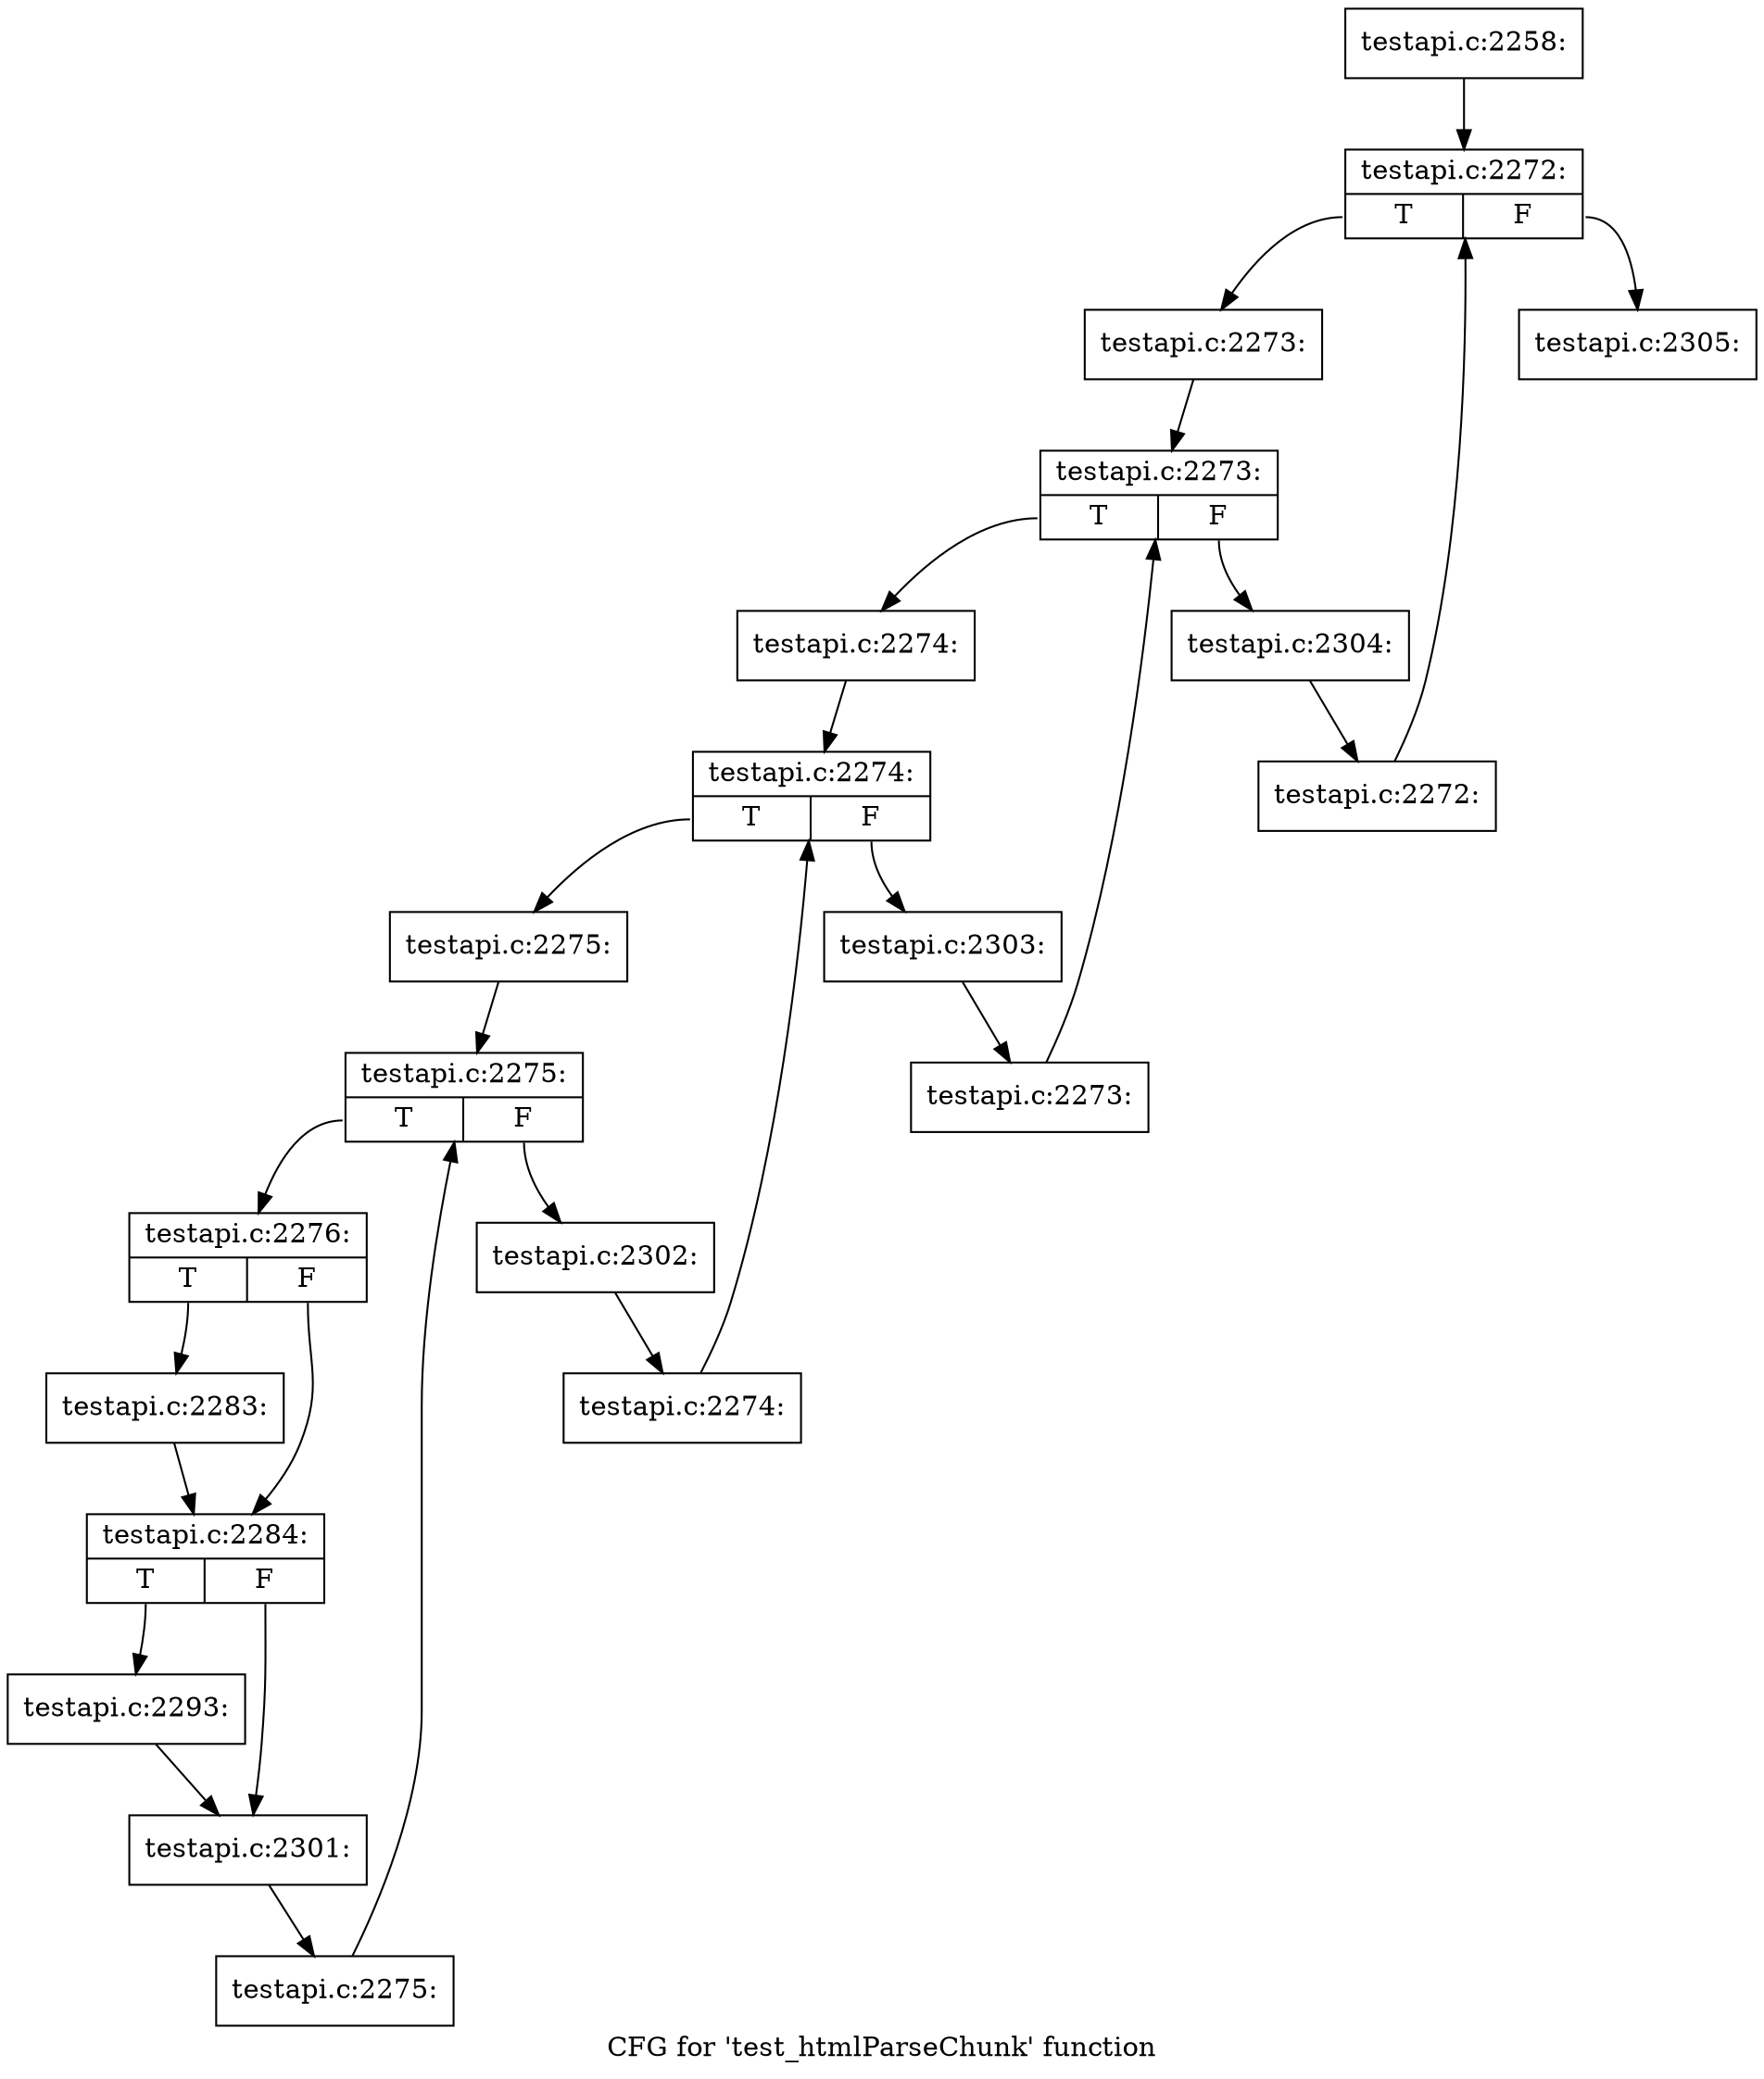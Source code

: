 digraph "CFG for 'test_htmlParseChunk' function" {
	label="CFG for 'test_htmlParseChunk' function";

	Node0x412e9e0 [shape=record,label="{testapi.c:2258:}"];
	Node0x412e9e0 -> Node0x4134660;
	Node0x4134660 [shape=record,label="{testapi.c:2272:|{<s0>T|<s1>F}}"];
	Node0x4134660:s0 -> Node0x4134940;
	Node0x4134660:s1 -> Node0x41344c0;
	Node0x4134940 [shape=record,label="{testapi.c:2273:}"];
	Node0x4134940 -> Node0x4134d30;
	Node0x4134d30 [shape=record,label="{testapi.c:2273:|{<s0>T|<s1>F}}"];
	Node0x4134d30:s0 -> Node0x4134fb0;
	Node0x4134d30:s1 -> Node0x4134c10;
	Node0x4134fb0 [shape=record,label="{testapi.c:2274:}"];
	Node0x4134fb0 -> Node0x41353a0;
	Node0x41353a0 [shape=record,label="{testapi.c:2274:|{<s0>T|<s1>F}}"];
	Node0x41353a0:s0 -> Node0x4135620;
	Node0x41353a0:s1 -> Node0x4135280;
	Node0x4135620 [shape=record,label="{testapi.c:2275:}"];
	Node0x4135620 -> Node0x4135a10;
	Node0x4135a10 [shape=record,label="{testapi.c:2275:|{<s0>T|<s1>F}}"];
	Node0x4135a10:s0 -> Node0x4135c90;
	Node0x4135a10:s1 -> Node0x41358f0;
	Node0x4135c90 [shape=record,label="{testapi.c:2276:|{<s0>T|<s1>F}}"];
	Node0x4135c90:s0 -> Node0x4137300;
	Node0x4135c90:s1 -> Node0x4137630;
	Node0x4137300 [shape=record,label="{testapi.c:2283:}"];
	Node0x4137300 -> Node0x4137630;
	Node0x4137630 [shape=record,label="{testapi.c:2284:|{<s0>T|<s1>F}}"];
	Node0x4137630:s0 -> Node0x4138bd0;
	Node0x4137630:s1 -> Node0x4138c20;
	Node0x4138bd0 [shape=record,label="{testapi.c:2293:}"];
	Node0x4138bd0 -> Node0x4138c20;
	Node0x4138c20 [shape=record,label="{testapi.c:2301:}"];
	Node0x4138c20 -> Node0x4135c00;
	Node0x4135c00 [shape=record,label="{testapi.c:2275:}"];
	Node0x4135c00 -> Node0x4135a10;
	Node0x41358f0 [shape=record,label="{testapi.c:2302:}"];
	Node0x41358f0 -> Node0x4135590;
	Node0x4135590 [shape=record,label="{testapi.c:2274:}"];
	Node0x4135590 -> Node0x41353a0;
	Node0x4135280 [shape=record,label="{testapi.c:2303:}"];
	Node0x4135280 -> Node0x4134f20;
	Node0x4134f20 [shape=record,label="{testapi.c:2273:}"];
	Node0x4134f20 -> Node0x4134d30;
	Node0x4134c10 [shape=record,label="{testapi.c:2304:}"];
	Node0x4134c10 -> Node0x41348b0;
	Node0x41348b0 [shape=record,label="{testapi.c:2272:}"];
	Node0x41348b0 -> Node0x4134660;
	Node0x41344c0 [shape=record,label="{testapi.c:2305:}"];
}
